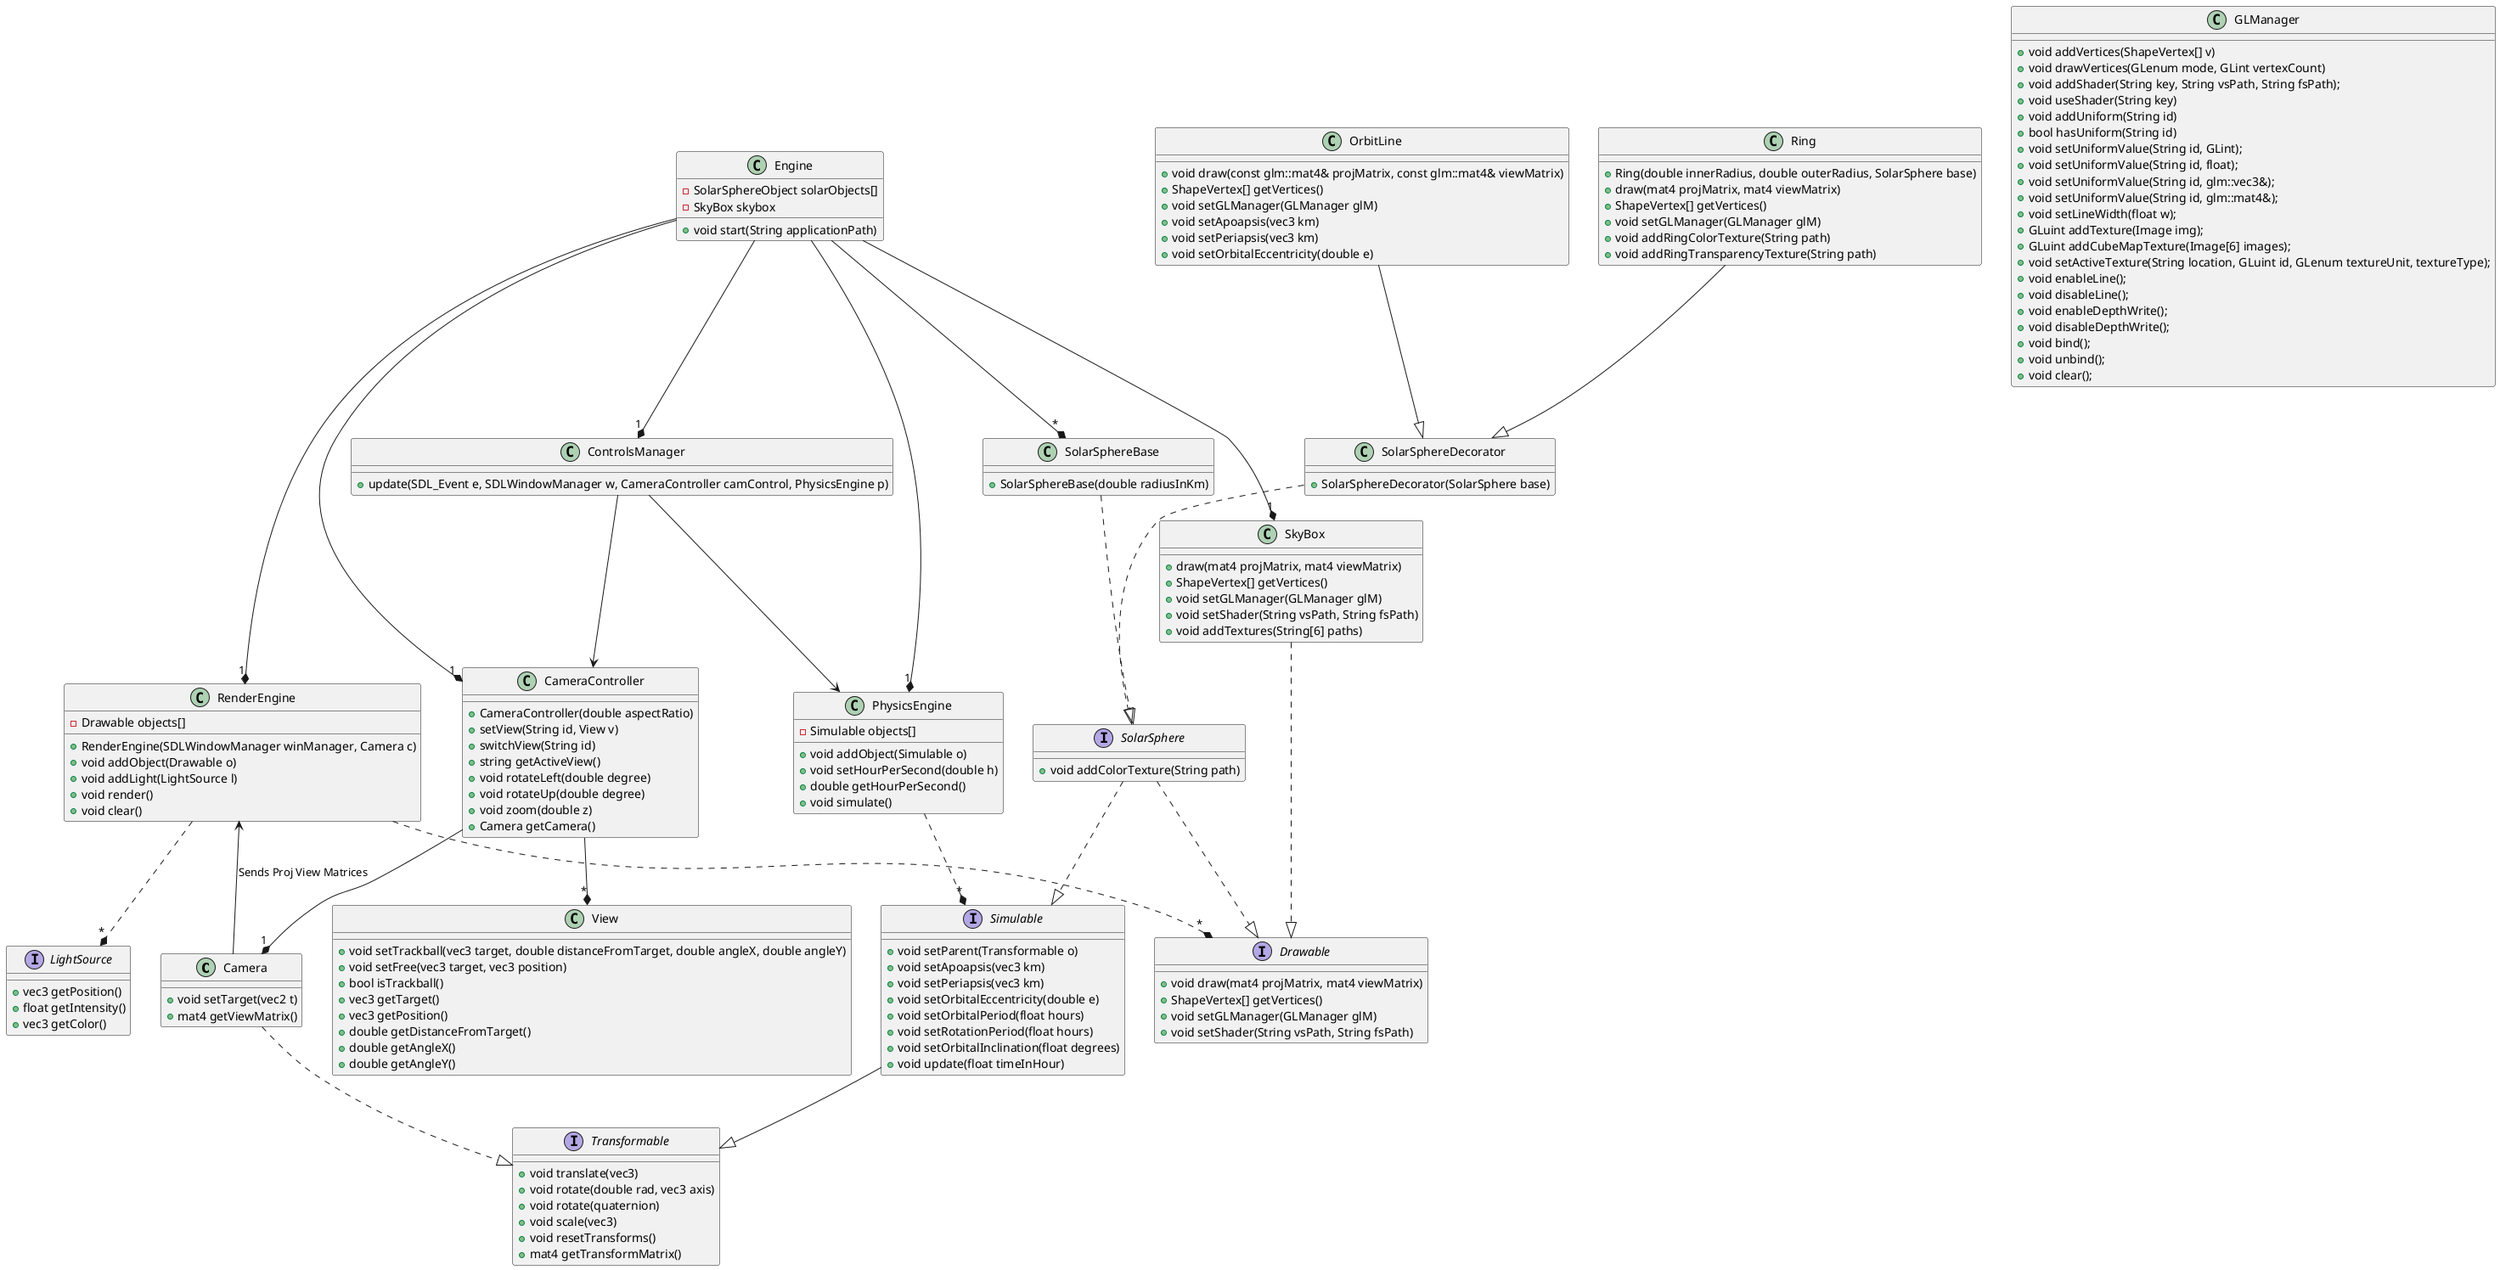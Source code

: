 @startuml
Camera ..|> Transformable
CameraController --* "*" View
CameraController --* "1" Camera
ControlsManager --> CameraController
ControlsManager --> PhysicsEngine
Engine --* "*" SolarSphereBase
Engine --* "1" SkyBox
Engine --* "1" RenderEngine
Engine --* "1" PhysicsEngine
Engine --* "1" ControlsManager
Engine --* "1" CameraController
OrbitLine --|> SolarSphereDecorator
PhysicsEngine ..* "*" Simulable
RenderEngine ..* "*" Drawable
RenderEngine ..* "*" LightSource
RenderEngine <-- Camera : Sends Proj View Matrices
Ring --|> SolarSphereDecorator
Simulable --|> Transformable
SkyBox ..|> Drawable
SolarSphere ..|> Drawable
SolarSphere ..|> Simulable
SolarSphereBase ..|> SolarSphere
SolarSphereDecorator ..|> SolarSphere


interface Drawable {
    +void draw(mat4 projMatrix, mat4 viewMatrix)
    +ShapeVertex[] getVertices()
    +void setGLManager(GLManager glM)
    +void setShader(String vsPath, String fsPath)
}

interface Transformable {
    +void translate(vec3)
    +void rotate(double rad, vec3 axis)
    +void rotate(quaternion)
    +void scale(vec3)
    +void resetTransforms()
    +mat4 getTransformMatrix()
}

interface Simulable {
    +void setParent(Transformable o)
    +void setApoapsis(vec3 km)
    +void setPeriapsis(vec3 km)
    +void setOrbitalEccentricity(double e)
    +void setOrbitalPeriod(float hours)
    +void setRotationPeriod(float hours)
    +void setOrbitalInclination(float degrees)
    +void update(float timeInHour)
}

interface LightSource {
    +vec3 getPosition()
    +float getIntensity()
    +vec3 getColor()
}

interface SolarSphere {
    +void addColorTexture(String path)
}

class Camera {
    +void setTarget(vec2 t)
    +mat4 getViewMatrix()
}

class CameraController {
    +CameraController(double aspectRatio)
    +setView(String id, View v)
    +switchView(String id)
    +string getActiveView()
    +void rotateLeft(double degree)
    +void rotateUp(double degree)
    +void zoom(double z)
    +Camera getCamera()
}

class ControlsManager {
    +update(SDL_Event e, SDLWindowManager w, CameraController camControl, PhysicsEngine p)
}

class Engine {
    -SolarSphereObject solarObjects[]
    -SkyBox skybox
    +void start(String applicationPath)
}

class GLManager {
    +void addVertices(ShapeVertex[] v)
    +void drawVertices(GLenum mode, GLint vertexCount)
    +void addShader(String key, String vsPath, String fsPath);
    +void useShader(String key)
    +void addUniform(String id)
    +bool hasUniform(String id)
    +void setUniformValue(String id, GLint);
    +void setUniformValue(String id, float);
    +void setUniformValue(String id, glm::vec3&);
    +void setUniformValue(String id, glm::mat4&);
    +void setLineWidth(float w);
    +GLuint addTexture(Image img);
    +GLuint addCubeMapTexture(Image[6] images);
    +void setActiveTexture(String location, GLuint id, GLenum textureUnit, textureType);
    +void enableLine();
    +void disableLine();
    +void enableDepthWrite();
    +void disableDepthWrite();
    +void bind();
    +void unbind();
    +void clear();
}

class OrbitLine {
    +void draw(const glm::mat4& projMatrix, const glm::mat4& viewMatrix)
    +ShapeVertex[] getVertices()
    +void setGLManager(GLManager glM)
    +void setApoapsis(vec3 km)
    +void setPeriapsis(vec3 km)
    +void setOrbitalEccentricity(double e)
}

class PhysicsEngine {
    -Simulable objects[]
    +void addObject(Simulable o)
    +void setHourPerSecond(double h)
    +double getHourPerSecond()
    +void simulate()
}

class RenderEngine {
    -Drawable objects[]
    +RenderEngine(SDLWindowManager winManager, Camera c)
    +void addObject(Drawable o)
    +void addLight(LightSource l)
    +void render()
    +void clear()
}

class Ring {
    +Ring(double innerRadius, double outerRadius, SolarSphere base)
    +draw(mat4 projMatrix, mat4 viewMatrix)
    +ShapeVertex[] getVertices()
    +void setGLManager(GLManager glM)
    +void addRingColorTexture(String path)
    +void addRingTransparencyTexture(String path)
}

class SkyBox {
    +draw(mat4 projMatrix, mat4 viewMatrix)
    +ShapeVertex[] getVertices()
    +void setGLManager(GLManager glM)
    +void setShader(String vsPath, String fsPath)
    +void addTextures(String[6] paths)
}

class SolarSphereBase {
    +SolarSphereBase(double radiusInKm)
}

class SolarSphereDecorator {
    +SolarSphereDecorator(SolarSphere base)
}

class View {
    +void setTrackball(vec3 target, double distanceFromTarget, double angleX, double angleY)
    +void setFree(vec3 target, vec3 position)
    +bool isTrackball()
    +vec3 getTarget()
    +vec3 getPosition()
    +double getDistanceFromTarget()
    +double getAngleX()
    +double getAngleY()
}

    
@enduml